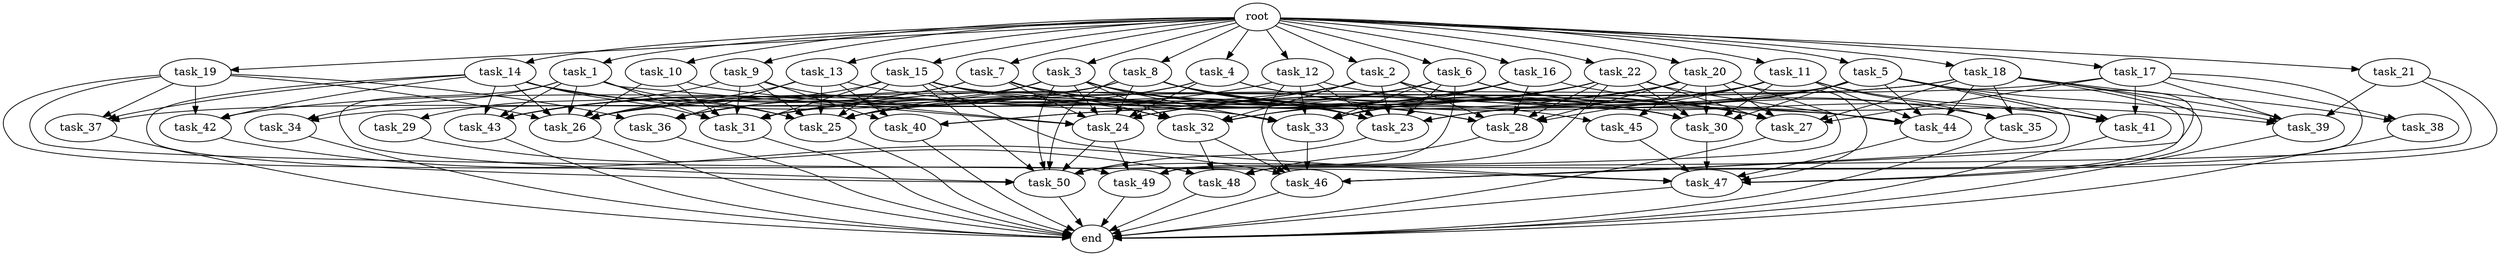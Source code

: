 digraph G {
  root [size="0.000000e+00"];
  task_1 [size="1.684697e+09"];
  task_2 [size="2.506774e+09"];
  task_3 [size="3.974935e+09"];
  task_4 [size="1.520445e+09"];
  task_5 [size="9.731769e+09"];
  task_6 [size="5.611977e+09"];
  task_7 [size="5.058777e+09"];
  task_8 [size="2.817863e+09"];
  task_9 [size="4.736818e+08"];
  task_10 [size="9.126011e+09"];
  task_11 [size="9.488133e+09"];
  task_12 [size="9.694676e+09"];
  task_13 [size="8.398034e+09"];
  task_14 [size="4.818831e+09"];
  task_15 [size="3.930453e+09"];
  task_16 [size="2.569650e+09"];
  task_17 [size="5.961646e+09"];
  task_18 [size="5.919118e+09"];
  task_19 [size="1.544444e+09"];
  task_20 [size="7.313691e+09"];
  task_21 [size="7.575393e+09"];
  task_22 [size="7.374036e+09"];
  task_23 [size="1.925579e+08"];
  task_24 [size="2.248421e+09"];
  task_25 [size="2.639784e+08"];
  task_26 [size="4.109458e+09"];
  task_27 [size="2.547347e+09"];
  task_28 [size="9.611922e+08"];
  task_29 [size="5.566695e+09"];
  task_30 [size="6.553951e+09"];
  task_31 [size="8.295054e+09"];
  task_32 [size="5.908240e+09"];
  task_33 [size="4.690317e+08"];
  task_34 [size="3.193914e+09"];
  task_35 [size="2.045173e+08"];
  task_36 [size="9.745998e+09"];
  task_37 [size="7.539735e+09"];
  task_38 [size="2.724548e+09"];
  task_39 [size="6.711035e+09"];
  task_40 [size="8.549554e+09"];
  task_41 [size="6.608248e+09"];
  task_42 [size="3.346465e+09"];
  task_43 [size="2.782900e+08"];
  task_44 [size="3.150216e+09"];
  task_45 [size="5.571381e+09"];
  task_46 [size="9.113142e+09"];
  task_47 [size="4.666778e+09"];
  task_48 [size="1.704784e+09"];
  task_49 [size="5.944794e+08"];
  task_50 [size="5.208058e+08"];
  end [size="0.000000e+00"];

  root -> task_1 [size="1.000000e-12"];
  root -> task_2 [size="1.000000e-12"];
  root -> task_3 [size="1.000000e-12"];
  root -> task_4 [size="1.000000e-12"];
  root -> task_5 [size="1.000000e-12"];
  root -> task_6 [size="1.000000e-12"];
  root -> task_7 [size="1.000000e-12"];
  root -> task_8 [size="1.000000e-12"];
  root -> task_9 [size="1.000000e-12"];
  root -> task_10 [size="1.000000e-12"];
  root -> task_11 [size="1.000000e-12"];
  root -> task_12 [size="1.000000e-12"];
  root -> task_13 [size="1.000000e-12"];
  root -> task_14 [size="1.000000e-12"];
  root -> task_15 [size="1.000000e-12"];
  root -> task_16 [size="1.000000e-12"];
  root -> task_17 [size="1.000000e-12"];
  root -> task_18 [size="1.000000e-12"];
  root -> task_19 [size="1.000000e-12"];
  root -> task_20 [size="1.000000e-12"];
  root -> task_21 [size="1.000000e-12"];
  root -> task_22 [size="1.000000e-12"];
  task_1 -> task_24 [size="2.498245e+07"];
  task_1 -> task_25 [size="2.933093e+06"];
  task_1 -> task_26 [size="4.566065e+07"];
  task_1 -> task_31 [size="1.036882e+08"];
  task_1 -> task_34 [size="1.596957e+08"];
  task_1 -> task_43 [size="4.638167e+06"];
  task_1 -> task_50 [size="5.786731e+06"];
  task_2 -> task_23 [size="2.406973e+06"];
  task_2 -> task_25 [size="2.933093e+06"];
  task_2 -> task_26 [size="4.566065e+07"];
  task_2 -> task_27 [size="3.184184e+07"];
  task_2 -> task_28 [size="1.373132e+07"];
  task_2 -> task_32 [size="9.847067e+07"];
  task_2 -> task_34 [size="1.596957e+08"];
  task_2 -> task_35 [size="5.112933e+06"];
  task_2 -> task_41 [size="1.652062e+08"];
  task_3 -> task_24 [size="2.498245e+07"];
  task_3 -> task_25 [size="2.933093e+06"];
  task_3 -> task_28 [size="1.373132e+07"];
  task_3 -> task_30 [size="8.192439e+07"];
  task_3 -> task_32 [size="9.847067e+07"];
  task_3 -> task_33 [size="5.862896e+06"];
  task_3 -> task_36 [size="2.436500e+08"];
  task_3 -> task_50 [size="5.786731e+06"];
  task_4 -> task_24 [size="2.498245e+07"];
  task_4 -> task_30 [size="8.192439e+07"];
  task_4 -> task_31 [size="1.036882e+08"];
  task_4 -> task_43 [size="4.638167e+06"];
  task_4 -> task_44 [size="5.250360e+07"];
  task_5 -> task_23 [size="2.406973e+06"];
  task_5 -> task_24 [size="2.498245e+07"];
  task_5 -> task_30 [size="8.192439e+07"];
  task_5 -> task_33 [size="5.862896e+06"];
  task_5 -> task_39 [size="1.342207e+08"];
  task_5 -> task_41 [size="1.652062e+08"];
  task_5 -> task_42 [size="1.115488e+08"];
  task_5 -> task_44 [size="5.250360e+07"];
  task_5 -> task_46 [size="1.301877e+08"];
  task_5 -> task_47 [size="5.833472e+07"];
  task_6 -> task_23 [size="2.406973e+06"];
  task_6 -> task_25 [size="2.933093e+06"];
  task_6 -> task_27 [size="3.184184e+07"];
  task_6 -> task_33 [size="5.862896e+06"];
  task_6 -> task_35 [size="5.112933e+06"];
  task_6 -> task_40 [size="2.137389e+08"];
  task_6 -> task_49 [size="1.486199e+07"];
  task_7 -> task_23 [size="2.406973e+06"];
  task_7 -> task_24 [size="2.498245e+07"];
  task_7 -> task_26 [size="4.566065e+07"];
  task_7 -> task_27 [size="3.184184e+07"];
  task_7 -> task_32 [size="9.847067e+07"];
  task_7 -> task_43 [size="4.638167e+06"];
  task_8 -> task_23 [size="2.406973e+06"];
  task_8 -> task_24 [size="2.498245e+07"];
  task_8 -> task_27 [size="3.184184e+07"];
  task_8 -> task_28 [size="1.373132e+07"];
  task_8 -> task_37 [size="2.513245e+08"];
  task_8 -> task_43 [size="4.638167e+06"];
  task_8 -> task_45 [size="2.785690e+08"];
  task_8 -> task_50 [size="5.786731e+06"];
  task_9 -> task_25 [size="2.933093e+06"];
  task_9 -> task_29 [size="5.566695e+08"];
  task_9 -> task_31 [size="1.036882e+08"];
  task_9 -> task_33 [size="5.862896e+06"];
  task_9 -> task_40 [size="2.137389e+08"];
  task_10 -> task_24 [size="2.498245e+07"];
  task_10 -> task_26 [size="4.566065e+07"];
  task_10 -> task_31 [size="1.036882e+08"];
  task_11 -> task_23 [size="2.406973e+06"];
  task_11 -> task_24 [size="2.498245e+07"];
  task_11 -> task_28 [size="1.373132e+07"];
  task_11 -> task_30 [size="8.192439e+07"];
  task_11 -> task_35 [size="5.112933e+06"];
  task_11 -> task_41 [size="1.652062e+08"];
  task_11 -> task_44 [size="5.250360e+07"];
  task_12 -> task_23 [size="2.406973e+06"];
  task_12 -> task_26 [size="4.566065e+07"];
  task_12 -> task_30 [size="8.192439e+07"];
  task_12 -> task_33 [size="5.862896e+06"];
  task_12 -> task_46 [size="1.301877e+08"];
  task_13 -> task_23 [size="2.406973e+06"];
  task_13 -> task_25 [size="2.933093e+06"];
  task_13 -> task_26 [size="4.566065e+07"];
  task_13 -> task_36 [size="2.436500e+08"];
  task_13 -> task_40 [size="2.137389e+08"];
  task_14 -> task_25 [size="2.933093e+06"];
  task_14 -> task_26 [size="4.566065e+07"];
  task_14 -> task_31 [size="1.036882e+08"];
  task_14 -> task_33 [size="5.862896e+06"];
  task_14 -> task_37 [size="2.513245e+08"];
  task_14 -> task_42 [size="1.115488e+08"];
  task_14 -> task_43 [size="4.638167e+06"];
  task_14 -> task_50 [size="5.786731e+06"];
  task_15 -> task_25 [size="2.933093e+06"];
  task_15 -> task_30 [size="8.192439e+07"];
  task_15 -> task_31 [size="1.036882e+08"];
  task_15 -> task_32 [size="9.847067e+07"];
  task_15 -> task_43 [size="4.638167e+06"];
  task_15 -> task_44 [size="5.250360e+07"];
  task_15 -> task_47 [size="5.833472e+07"];
  task_15 -> task_50 [size="5.786731e+06"];
  task_16 -> task_28 [size="1.373132e+07"];
  task_16 -> task_32 [size="9.847067e+07"];
  task_16 -> task_33 [size="5.862896e+06"];
  task_16 -> task_39 [size="1.342207e+08"];
  task_16 -> task_40 [size="2.137389e+08"];
  task_17 -> task_25 [size="2.933093e+06"];
  task_17 -> task_27 [size="3.184184e+07"];
  task_17 -> task_38 [size="1.362274e+08"];
  task_17 -> task_39 [size="1.342207e+08"];
  task_17 -> task_41 [size="1.652062e+08"];
  task_17 -> task_48 [size="4.261960e+07"];
  task_18 -> task_26 [size="4.566065e+07"];
  task_18 -> task_27 [size="3.184184e+07"];
  task_18 -> task_31 [size="1.036882e+08"];
  task_18 -> task_35 [size="5.112933e+06"];
  task_18 -> task_38 [size="1.362274e+08"];
  task_18 -> task_39 [size="1.342207e+08"];
  task_18 -> task_44 [size="5.250360e+07"];
  task_18 -> task_46 [size="1.301877e+08"];
  task_18 -> task_47 [size="5.833472e+07"];
  task_19 -> task_26 [size="4.566065e+07"];
  task_19 -> task_36 [size="2.436500e+08"];
  task_19 -> task_37 [size="2.513245e+08"];
  task_19 -> task_42 [size="1.115488e+08"];
  task_19 -> task_47 [size="5.833472e+07"];
  task_19 -> task_49 [size="1.486199e+07"];
  task_20 -> task_27 [size="3.184184e+07"];
  task_20 -> task_28 [size="1.373132e+07"];
  task_20 -> task_30 [size="8.192439e+07"];
  task_20 -> task_31 [size="1.036882e+08"];
  task_20 -> task_33 [size="5.862896e+06"];
  task_20 -> task_45 [size="2.785690e+08"];
  task_20 -> task_47 [size="5.833472e+07"];
  task_20 -> task_49 [size="1.486199e+07"];
  task_21 -> task_39 [size="1.342207e+08"];
  task_21 -> task_46 [size="1.301877e+08"];
  task_21 -> task_50 [size="5.786731e+06"];
  task_22 -> task_24 [size="2.498245e+07"];
  task_22 -> task_27 [size="3.184184e+07"];
  task_22 -> task_28 [size="1.373132e+07"];
  task_22 -> task_30 [size="8.192439e+07"];
  task_22 -> task_32 [size="9.847067e+07"];
  task_22 -> task_36 [size="2.436500e+08"];
  task_22 -> task_44 [size="5.250360e+07"];
  task_22 -> task_50 [size="5.786731e+06"];
  task_23 -> task_50 [size="5.786731e+06"];
  task_24 -> task_49 [size="1.486199e+07"];
  task_24 -> task_50 [size="5.786731e+06"];
  task_25 -> end [size="1.000000e-12"];
  task_26 -> end [size="1.000000e-12"];
  task_27 -> end [size="1.000000e-12"];
  task_28 -> task_48 [size="4.261960e+07"];
  task_29 -> task_48 [size="4.261960e+07"];
  task_30 -> task_47 [size="5.833472e+07"];
  task_31 -> end [size="1.000000e-12"];
  task_32 -> task_46 [size="1.301877e+08"];
  task_32 -> task_48 [size="4.261960e+07"];
  task_33 -> task_46 [size="1.301877e+08"];
  task_34 -> end [size="1.000000e-12"];
  task_35 -> end [size="1.000000e-12"];
  task_36 -> end [size="1.000000e-12"];
  task_37 -> end [size="1.000000e-12"];
  task_38 -> end [size="1.000000e-12"];
  task_39 -> end [size="1.000000e-12"];
  task_40 -> end [size="1.000000e-12"];
  task_41 -> end [size="1.000000e-12"];
  task_42 -> task_46 [size="1.301877e+08"];
  task_43 -> end [size="1.000000e-12"];
  task_44 -> task_47 [size="5.833472e+07"];
  task_45 -> task_47 [size="5.833472e+07"];
  task_46 -> end [size="1.000000e-12"];
  task_47 -> end [size="1.000000e-12"];
  task_48 -> end [size="1.000000e-12"];
  task_49 -> end [size="1.000000e-12"];
  task_50 -> end [size="1.000000e-12"];
}
